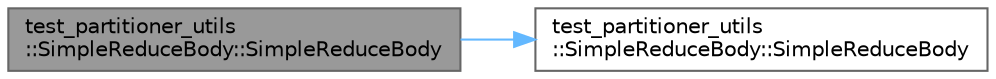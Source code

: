 digraph "test_partitioner_utils::SimpleReduceBody::SimpleReduceBody"
{
 // LATEX_PDF_SIZE
  bgcolor="transparent";
  edge [fontname=Helvetica,fontsize=10,labelfontname=Helvetica,labelfontsize=10];
  node [fontname=Helvetica,fontsize=10,shape=box,height=0.2,width=0.4];
  rankdir="LR";
  Node1 [id="Node000001",label="test_partitioner_utils\l::SimpleReduceBody::SimpleReduceBody",height=0.2,width=0.4,color="gray40", fillcolor="grey60", style="filled", fontcolor="black",tooltip=" "];
  Node1 -> Node2 [id="edge1_Node000001_Node000002",color="steelblue1",style="solid",tooltip=" "];
  Node2 [id="Node000002",label="test_partitioner_utils\l::SimpleReduceBody::SimpleReduceBody",height=0.2,width=0.4,color="grey40", fillcolor="white", style="filled",URL="$classtest__partitioner__utils_1_1_simple_reduce_body.html#a203b25b1bf3c433fafa432dc03cc6a3c",tooltip=" "];
}
